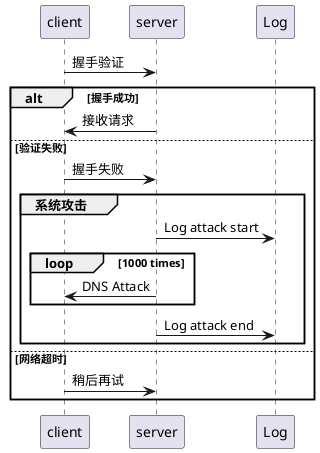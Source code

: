 @startuml GroupingMessage

client -> server : 握手验证
alt 握手成功
    client <- server : 接收请求
else 验证失败
    client -> server : 握手失败

group 系统攻击
server -> Log : Log attack start
loop 1000 times
server -> client : DNS Attack
end
server -> Log : Log attack end
end
else 网络超时
client -> server : 稍后再试
end

/'
alt else end
group end
loop end
'/

@enduml